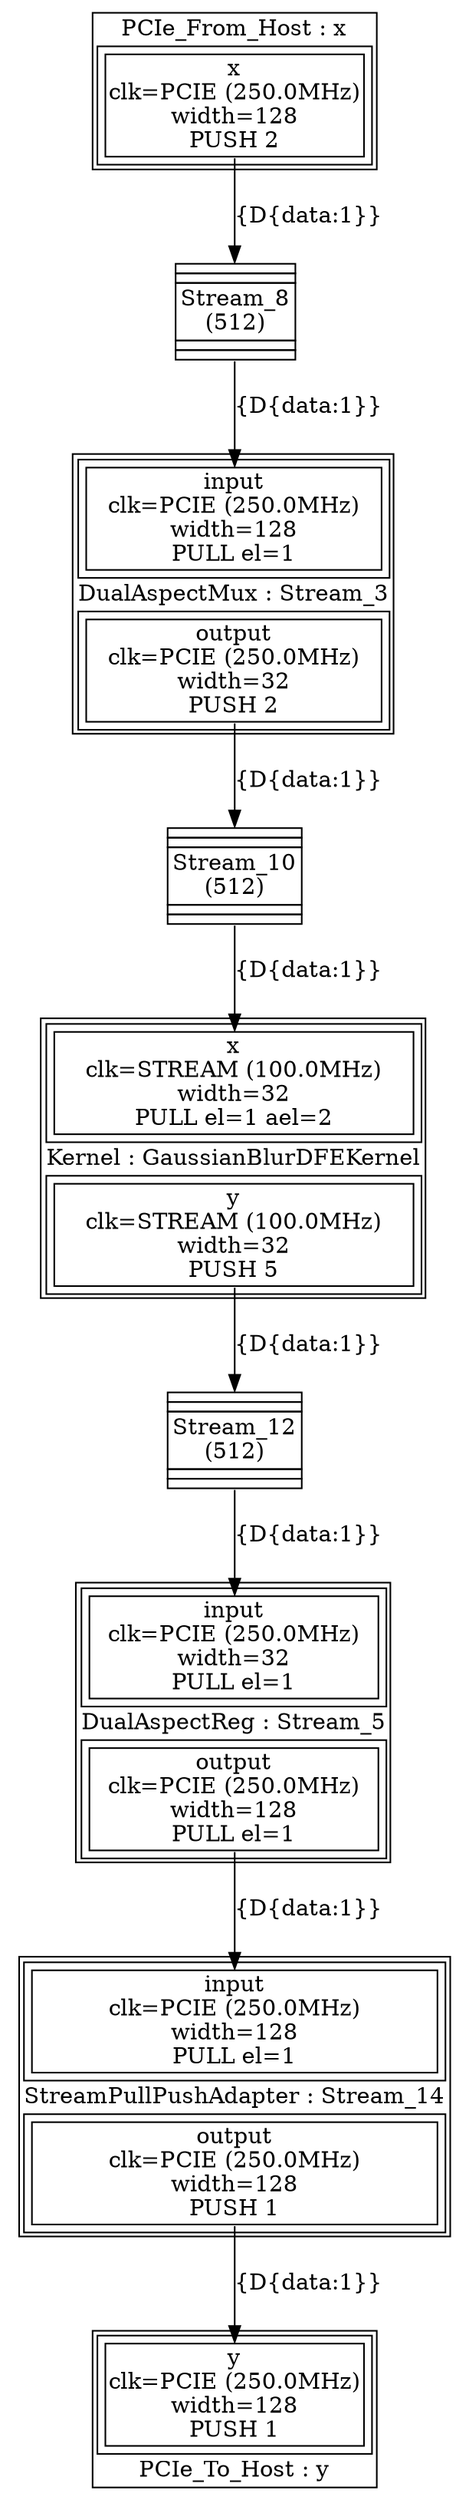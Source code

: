 digraph manager_compiler_graph {
GaussianBlurDFEKernel[shape=plaintext, label=<<TABLE  BORDER="1" CELLPADDING="1" CELLSPACING="1"><TR><TD BGCOLOR="white" BORDER="0" PORT="inputs" ROWSPAN="1" COLSPAN="1"><TABLE  BORDER="1" CELLPADDING="1" CELLSPACING="4"><TR><TD BGCOLOR="white" BORDER="1" PORT="x" ROWSPAN="1" COLSPAN="1">x<BR/>clk=STREAM (100.0MHz)<BR/>width=32<BR/>PULL el=1 ael=2</TD></TR></TABLE></TD></TR><TR><TD BGCOLOR="white" BORDER="0" PORT="node_info" ROWSPAN="1" COLSPAN="1">Kernel : GaussianBlurDFEKernel</TD></TR><TR><TD BGCOLOR="white" BORDER="0" PORT="outputs" ROWSPAN="1" COLSPAN="1"><TABLE  BORDER="1" CELLPADDING="1" CELLSPACING="4"><TR><TD BGCOLOR="white" BORDER="1" PORT="y" ROWSPAN="1" COLSPAN="1">y<BR/>clk=STREAM (100.0MHz)<BR/>width=32<BR/>PUSH 5</TD></TR></TABLE></TD></TR></TABLE>>];
x[shape=plaintext, label=<<TABLE  BORDER="1" CELLPADDING="1" CELLSPACING="1"><TR><TD BGCOLOR="white" BORDER="0" PORT="node_info" ROWSPAN="1" COLSPAN="1">PCIe_From_Host : x</TD></TR><TR><TD BGCOLOR="white" BORDER="0" PORT="outputs" ROWSPAN="1" COLSPAN="1"><TABLE  BORDER="1" CELLPADDING="1" CELLSPACING="4"><TR><TD BGCOLOR="white" BORDER="1" PORT="x" ROWSPAN="1" COLSPAN="1">x<BR/>clk=PCIE (250.0MHz)<BR/>width=128<BR/>PUSH 2</TD></TR></TABLE></TD></TR></TABLE>>];
y[shape=plaintext, label=<<TABLE  BORDER="1" CELLPADDING="1" CELLSPACING="1"><TR><TD BGCOLOR="white" BORDER="0" PORT="inputs" ROWSPAN="1" COLSPAN="1"><TABLE  BORDER="1" CELLPADDING="1" CELLSPACING="4"><TR><TD BGCOLOR="white" BORDER="1" PORT="y" ROWSPAN="1" COLSPAN="1">y<BR/>clk=PCIE (250.0MHz)<BR/>width=128<BR/>PUSH 1</TD></TR></TABLE></TD></TR><TR><TD BGCOLOR="white" BORDER="0" PORT="node_info" ROWSPAN="1" COLSPAN="1">PCIe_To_Host : y</TD></TR></TABLE>>];
Stream_3[shape=plaintext, label=<<TABLE  BORDER="1" CELLPADDING="1" CELLSPACING="1"><TR><TD BGCOLOR="white" BORDER="0" PORT="inputs" ROWSPAN="1" COLSPAN="1"><TABLE  BORDER="1" CELLPADDING="1" CELLSPACING="4"><TR><TD BGCOLOR="white" BORDER="1" PORT="input" ROWSPAN="1" COLSPAN="1">input<BR/>clk=PCIE (250.0MHz)<BR/>width=128<BR/>PULL el=1</TD></TR></TABLE></TD></TR><TR><TD BGCOLOR="white" BORDER="0" PORT="node_info" ROWSPAN="1" COLSPAN="1">DualAspectMux : Stream_3</TD></TR><TR><TD BGCOLOR="white" BORDER="0" PORT="outputs" ROWSPAN="1" COLSPAN="1"><TABLE  BORDER="1" CELLPADDING="1" CELLSPACING="4"><TR><TD BGCOLOR="white" BORDER="1" PORT="output" ROWSPAN="1" COLSPAN="1">output<BR/>clk=PCIE (250.0MHz)<BR/>width=32<BR/>PUSH 2</TD></TR></TABLE></TD></TR></TABLE>>];
Stream_5[shape=plaintext, label=<<TABLE  BORDER="1" CELLPADDING="1" CELLSPACING="1"><TR><TD BGCOLOR="white" BORDER="0" PORT="inputs" ROWSPAN="1" COLSPAN="1"><TABLE  BORDER="1" CELLPADDING="1" CELLSPACING="4"><TR><TD BGCOLOR="white" BORDER="1" PORT="input" ROWSPAN="1" COLSPAN="1">input<BR/>clk=PCIE (250.0MHz)<BR/>width=32<BR/>PULL el=1</TD></TR></TABLE></TD></TR><TR><TD BGCOLOR="white" BORDER="0" PORT="node_info" ROWSPAN="1" COLSPAN="1">DualAspectReg : Stream_5</TD></TR><TR><TD BGCOLOR="white" BORDER="0" PORT="outputs" ROWSPAN="1" COLSPAN="1"><TABLE  BORDER="1" CELLPADDING="1" CELLSPACING="4"><TR><TD BGCOLOR="white" BORDER="1" PORT="output" ROWSPAN="1" COLSPAN="1">output<BR/>clk=PCIE (250.0MHz)<BR/>width=128<BR/>PULL el=1</TD></TR></TABLE></TD></TR></TABLE>>];
Stream_14[shape=plaintext, label=<<TABLE  BORDER="1" CELLPADDING="1" CELLSPACING="1"><TR><TD BGCOLOR="white" BORDER="0" PORT="inputs" ROWSPAN="1" COLSPAN="1"><TABLE  BORDER="1" CELLPADDING="1" CELLSPACING="4"><TR><TD BGCOLOR="white" BORDER="1" PORT="input" ROWSPAN="1" COLSPAN="1">input<BR/>clk=PCIE (250.0MHz)<BR/>width=128<BR/>PULL el=1</TD></TR></TABLE></TD></TR><TR><TD BGCOLOR="white" BORDER="0" PORT="node_info" ROWSPAN="1" COLSPAN="1">StreamPullPushAdapter : Stream_14</TD></TR><TR><TD BGCOLOR="white" BORDER="0" PORT="outputs" ROWSPAN="1" COLSPAN="1"><TABLE  BORDER="1" CELLPADDING="1" CELLSPACING="4"><TR><TD BGCOLOR="white" BORDER="1" PORT="output" ROWSPAN="1" COLSPAN="1">output<BR/>clk=PCIE (250.0MHz)<BR/>width=128<BR/>PUSH 1</TD></TR></TABLE></TD></TR></TABLE>>];
Stream_8[shape=plaintext, label=<<TABLE BORDER="0" CELLSPACING="0" CELLBORDER="1"><TR><TD PORT="input"></TD><TD BORDER="0" ROWSPAN="6" WIDTH="1"></TD></TR><TR><TD></TD></TR><TR><TD>Stream_8<br />(512)</TD></TR><TR><TD></TD></TR><TR><TD></TD></TR><TR HEIGHT="0" CELLPADDING="0" BORDER="0" ><TD CELLPADDING="0" BORDER="0" PORT="output"></TD></TR> </TABLE>>];
Stream_10[shape=plaintext, label=<<TABLE BORDER="0" CELLSPACING="0" CELLBORDER="1"><TR><TD PORT="input"></TD><TD BORDER="0" ROWSPAN="6" WIDTH="1"></TD></TR><TR><TD></TD></TR><TR><TD>Stream_10<br />(512)</TD></TR><TR><TD></TD></TR><TR><TD></TD></TR><TR HEIGHT="0" CELLPADDING="0" BORDER="0" ><TD CELLPADDING="0" BORDER="0" PORT="output"></TD></TR> </TABLE>>];
Stream_12[shape=plaintext, label=<<TABLE BORDER="0" CELLSPACING="0" CELLBORDER="1"><TR><TD PORT="input"></TD><TD BORDER="0" ROWSPAN="6" WIDTH="1"></TD></TR><TR><TD></TD></TR><TR><TD>Stream_12<br />(512)</TD></TR><TR><TD></TD></TR><TR><TD></TD></TR><TR HEIGHT="0" CELLPADDING="0" BORDER="0" ><TD CELLPADDING="0" BORDER="0" PORT="output"></TD></TR> </TABLE>>];
x -> Stream_8 [headport="input" tailport="x" label="{D{data:1}}"]
GaussianBlurDFEKernel -> Stream_12 [headport="input" tailport="y" label="{D{data:1}}"]
Stream_3 -> Stream_10 [headport="input" tailport="output" label="{D{data:1}}"]
Stream_5 -> Stream_14 [headport="input" tailport="output" label="{D{data:1}}"]
Stream_14 -> y [headport="y" tailport="output" label="{D{data:1}}"]
Stream_8 -> Stream_3 [headport="input" tailport="output" label="{D{data:1}}"]
Stream_10 -> GaussianBlurDFEKernel [headport="x" tailport="output" label="{D{data:1}}"]
Stream_12 -> Stream_5 [headport="input" tailport="output" label="{D{data:1}}"]
}
